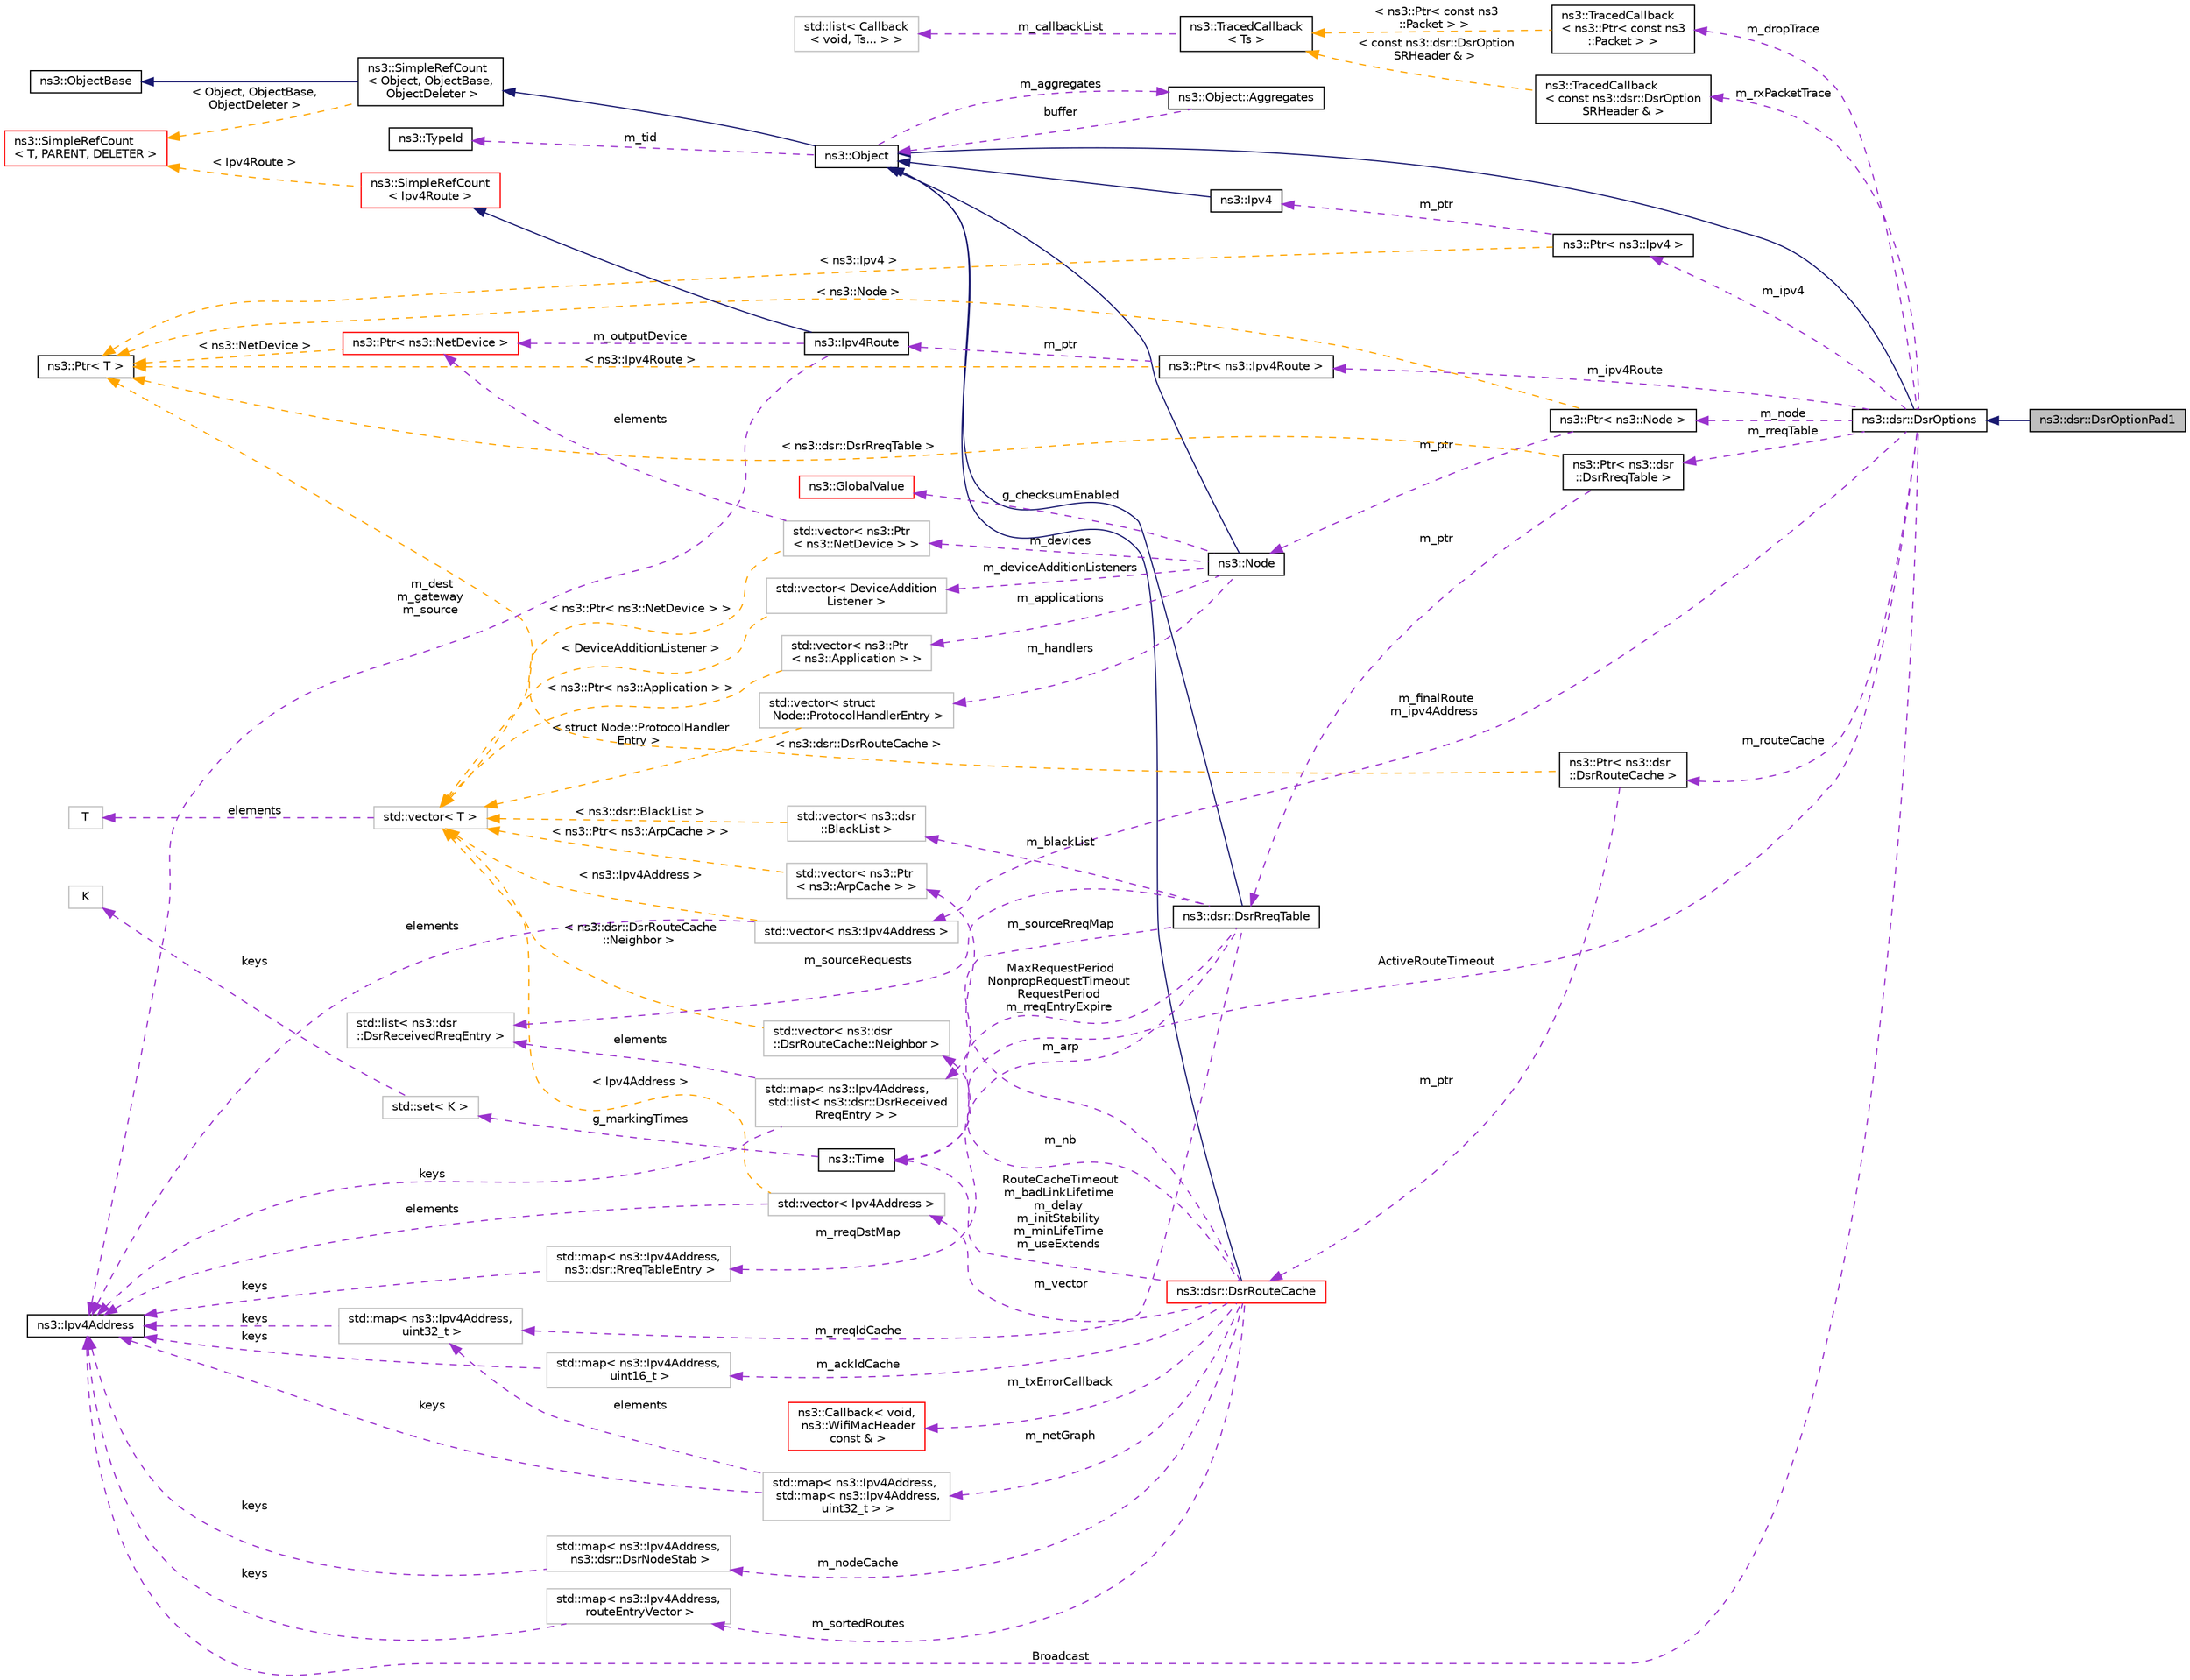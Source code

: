 digraph "ns3::dsr::DsrOptionPad1"
{
 // LATEX_PDF_SIZE
  edge [fontname="Helvetica",fontsize="10",labelfontname="Helvetica",labelfontsize="10"];
  node [fontname="Helvetica",fontsize="10",shape=record];
  rankdir="LR";
  Node1 [label="ns3::dsr::DsrOptionPad1",height=0.2,width=0.4,color="black", fillcolor="grey75", style="filled", fontcolor="black",tooltip="Dsr Option Pad1."];
  Node2 -> Node1 [dir="back",color="midnightblue",fontsize="10",style="solid",fontname="Helvetica"];
  Node2 [label="ns3::dsr::DsrOptions",height=0.2,width=0.4,color="black", fillcolor="white", style="filled",URL="$classns3_1_1dsr_1_1_dsr_options.html",tooltip="Introspection did not find any typical Config paths."];
  Node3 -> Node2 [dir="back",color="midnightblue",fontsize="10",style="solid",fontname="Helvetica"];
  Node3 [label="ns3::Object",height=0.2,width=0.4,color="black", fillcolor="white", style="filled",URL="$classns3_1_1_object.html",tooltip="A base class which provides memory management and object aggregation."];
  Node4 -> Node3 [dir="back",color="midnightblue",fontsize="10",style="solid",fontname="Helvetica"];
  Node4 [label="ns3::SimpleRefCount\l\< Object, ObjectBase,\l ObjectDeleter \>",height=0.2,width=0.4,color="black", fillcolor="white", style="filled",URL="$classns3_1_1_simple_ref_count.html",tooltip=" "];
  Node5 -> Node4 [dir="back",color="midnightblue",fontsize="10",style="solid",fontname="Helvetica"];
  Node5 [label="ns3::ObjectBase",height=0.2,width=0.4,color="black", fillcolor="white", style="filled",URL="$classns3_1_1_object_base.html",tooltip="Anchor the ns-3 type and attribute system."];
  Node6 -> Node4 [dir="back",color="orange",fontsize="10",style="dashed",label=" \< Object, ObjectBase,\l ObjectDeleter \>" ,fontname="Helvetica"];
  Node6 [label="ns3::SimpleRefCount\l\< T, PARENT, DELETER \>",height=0.2,width=0.4,color="red", fillcolor="white", style="filled",URL="$classns3_1_1_simple_ref_count.html",tooltip="A template-based reference counting class."];
  Node8 -> Node3 [dir="back",color="darkorchid3",fontsize="10",style="dashed",label=" m_tid" ,fontname="Helvetica"];
  Node8 [label="ns3::TypeId",height=0.2,width=0.4,color="black", fillcolor="white", style="filled",URL="$classns3_1_1_type_id.html",tooltip="a unique identifier for an interface."];
  Node9 -> Node3 [dir="back",color="darkorchid3",fontsize="10",style="dashed",label=" m_aggregates" ,fontname="Helvetica"];
  Node9 [label="ns3::Object::Aggregates",height=0.2,width=0.4,color="black", fillcolor="white", style="filled",URL="$structns3_1_1_object_1_1_aggregates.html",tooltip="The list of Objects aggregated to this one."];
  Node3 -> Node9 [dir="back",color="darkorchid3",fontsize="10",style="dashed",label=" buffer" ,fontname="Helvetica"];
  Node10 -> Node2 [dir="back",color="darkorchid3",fontsize="10",style="dashed",label=" m_finalRoute\nm_ipv4Address" ,fontname="Helvetica"];
  Node10 [label="std::vector\< ns3::Ipv4Address \>",height=0.2,width=0.4,color="grey75", fillcolor="white", style="filled",tooltip=" "];
  Node11 -> Node10 [dir="back",color="darkorchid3",fontsize="10",style="dashed",label=" elements" ,fontname="Helvetica"];
  Node11 [label="ns3::Ipv4Address",height=0.2,width=0.4,color="black", fillcolor="white", style="filled",URL="$classns3_1_1_ipv4_address.html",tooltip="Ipv4 addresses are stored in host order in this class."];
  Node12 -> Node10 [dir="back",color="orange",fontsize="10",style="dashed",label=" \< ns3::Ipv4Address \>" ,fontname="Helvetica"];
  Node12 [label="std::vector\< T \>",height=0.2,width=0.4,color="grey75", fillcolor="white", style="filled",tooltip=" "];
  Node13 -> Node12 [dir="back",color="darkorchid3",fontsize="10",style="dashed",label=" elements" ,fontname="Helvetica"];
  Node13 [label="T",height=0.2,width=0.4,color="grey75", fillcolor="white", style="filled",tooltip=" "];
  Node14 -> Node2 [dir="back",color="darkorchid3",fontsize="10",style="dashed",label=" m_dropTrace" ,fontname="Helvetica"];
  Node14 [label="ns3::TracedCallback\l\< ns3::Ptr\< const ns3\l::Packet \> \>",height=0.2,width=0.4,color="black", fillcolor="white", style="filled",URL="$classns3_1_1_traced_callback.html",tooltip=" "];
  Node15 -> Node14 [dir="back",color="orange",fontsize="10",style="dashed",label=" \< ns3::Ptr\< const ns3\l::Packet \> \>" ,fontname="Helvetica"];
  Node15 [label="ns3::TracedCallback\l\< Ts \>",height=0.2,width=0.4,color="black", fillcolor="white", style="filled",URL="$classns3_1_1_traced_callback.html",tooltip="Forward calls to a chain of Callback."];
  Node16 -> Node15 [dir="back",color="darkorchid3",fontsize="10",style="dashed",label=" m_callbackList" ,fontname="Helvetica"];
  Node16 [label="std::list\< Callback\l\< void, Ts... \> \>",height=0.2,width=0.4,color="grey75", fillcolor="white", style="filled",tooltip=" "];
  Node25 -> Node2 [dir="back",color="darkorchid3",fontsize="10",style="dashed",label=" m_node" ,fontname="Helvetica"];
  Node25 [label="ns3::Ptr\< ns3::Node \>",height=0.2,width=0.4,color="black", fillcolor="white", style="filled",URL="$classns3_1_1_ptr.html",tooltip=" "];
  Node26 -> Node25 [dir="back",color="darkorchid3",fontsize="10",style="dashed",label=" m_ptr" ,fontname="Helvetica"];
  Node26 [label="ns3::Node",height=0.2,width=0.4,color="black", fillcolor="white", style="filled",URL="$classns3_1_1_node.html",tooltip="A network Node."];
  Node3 -> Node26 [dir="back",color="midnightblue",fontsize="10",style="solid",fontname="Helvetica"];
  Node27 -> Node26 [dir="back",color="darkorchid3",fontsize="10",style="dashed",label=" m_applications" ,fontname="Helvetica"];
  Node27 [label="std::vector\< ns3::Ptr\l\< ns3::Application \> \>",height=0.2,width=0.4,color="grey75", fillcolor="white", style="filled",tooltip=" "];
  Node12 -> Node27 [dir="back",color="orange",fontsize="10",style="dashed",label=" \< ns3::Ptr\< ns3::Application \> \>" ,fontname="Helvetica"];
  Node37 -> Node26 [dir="back",color="darkorchid3",fontsize="10",style="dashed",label=" m_devices" ,fontname="Helvetica"];
  Node37 [label="std::vector\< ns3::Ptr\l\< ns3::NetDevice \> \>",height=0.2,width=0.4,color="grey75", fillcolor="white", style="filled",tooltip=" "];
  Node38 -> Node37 [dir="back",color="darkorchid3",fontsize="10",style="dashed",label=" elements" ,fontname="Helvetica"];
  Node38 [label="ns3::Ptr\< ns3::NetDevice \>",height=0.2,width=0.4,color="red", fillcolor="white", style="filled",URL="$classns3_1_1_ptr.html",tooltip=" "];
  Node22 -> Node38 [dir="back",color="orange",fontsize="10",style="dashed",label=" \< ns3::NetDevice \>" ,fontname="Helvetica"];
  Node22 [label="ns3::Ptr\< T \>",height=0.2,width=0.4,color="black", fillcolor="white", style="filled",URL="$classns3_1_1_ptr.html",tooltip="Smart pointer class similar to boost::intrusive_ptr."];
  Node12 -> Node37 [dir="back",color="orange",fontsize="10",style="dashed",label=" \< ns3::Ptr\< ns3::NetDevice \> \>" ,fontname="Helvetica"];
  Node40 -> Node26 [dir="back",color="darkorchid3",fontsize="10",style="dashed",label=" g_checksumEnabled" ,fontname="Helvetica"];
  Node40 [label="ns3::GlobalValue",height=0.2,width=0.4,color="red", fillcolor="white", style="filled",URL="$classns3_1_1_global_value.html",tooltip="Hold a so-called 'global value'."];
  Node49 -> Node26 [dir="back",color="darkorchid3",fontsize="10",style="dashed",label=" m_handlers" ,fontname="Helvetica"];
  Node49 [label="std::vector\< struct\l Node::ProtocolHandlerEntry \>",height=0.2,width=0.4,color="grey75", fillcolor="white", style="filled",tooltip=" "];
  Node12 -> Node49 [dir="back",color="orange",fontsize="10",style="dashed",label=" \< struct Node::ProtocolHandler\lEntry \>" ,fontname="Helvetica"];
  Node52 -> Node26 [dir="back",color="darkorchid3",fontsize="10",style="dashed",label=" m_deviceAdditionListeners" ,fontname="Helvetica"];
  Node52 [label="std::vector\< DeviceAddition\lListener \>",height=0.2,width=0.4,color="grey75", fillcolor="white", style="filled",tooltip=" "];
  Node12 -> Node52 [dir="back",color="orange",fontsize="10",style="dashed",label=" \< DeviceAdditionListener \>" ,fontname="Helvetica"];
  Node22 -> Node25 [dir="back",color="orange",fontsize="10",style="dashed",label=" \< ns3::Node \>" ,fontname="Helvetica"];
  Node53 -> Node2 [dir="back",color="darkorchid3",fontsize="10",style="dashed",label=" m_rxPacketTrace" ,fontname="Helvetica"];
  Node53 [label="ns3::TracedCallback\l\< const ns3::dsr::DsrOption\lSRHeader & \>",height=0.2,width=0.4,color="black", fillcolor="white", style="filled",URL="$classns3_1_1_traced_callback.html",tooltip=" "];
  Node15 -> Node53 [dir="back",color="orange",fontsize="10",style="dashed",label=" \< const ns3::dsr::DsrOption\lSRHeader & \>" ,fontname="Helvetica"];
  Node34 -> Node2 [dir="back",color="darkorchid3",fontsize="10",style="dashed",label=" ActiveRouteTimeout" ,fontname="Helvetica"];
  Node34 [label="ns3::Time",height=0.2,width=0.4,color="black", fillcolor="white", style="filled",URL="$classns3_1_1_time.html",tooltip="Simulation virtual time values and global simulation resolution."];
  Node35 -> Node34 [dir="back",color="darkorchid3",fontsize="10",style="dashed",label=" g_markingTimes" ,fontname="Helvetica"];
  Node35 [label="std::set\< K \>",height=0.2,width=0.4,color="grey75", fillcolor="white", style="filled",tooltip=" "];
  Node36 -> Node35 [dir="back",color="darkorchid3",fontsize="10",style="dashed",label=" keys" ,fontname="Helvetica"];
  Node36 [label="K",height=0.2,width=0.4,color="grey75", fillcolor="white", style="filled",tooltip=" "];
  Node54 -> Node2 [dir="back",color="darkorchid3",fontsize="10",style="dashed",label=" m_ipv4" ,fontname="Helvetica"];
  Node54 [label="ns3::Ptr\< ns3::Ipv4 \>",height=0.2,width=0.4,color="black", fillcolor="white", style="filled",URL="$classns3_1_1_ptr.html",tooltip=" "];
  Node55 -> Node54 [dir="back",color="darkorchid3",fontsize="10",style="dashed",label=" m_ptr" ,fontname="Helvetica"];
  Node55 [label="ns3::Ipv4",height=0.2,width=0.4,color="black", fillcolor="white", style="filled",URL="$classns3_1_1_ipv4.html",tooltip="Access to the IPv4 forwarding table, interfaces, and configuration."];
  Node3 -> Node55 [dir="back",color="midnightblue",fontsize="10",style="solid",fontname="Helvetica"];
  Node22 -> Node54 [dir="back",color="orange",fontsize="10",style="dashed",label=" \< ns3::Ipv4 \>" ,fontname="Helvetica"];
  Node56 -> Node2 [dir="back",color="darkorchid3",fontsize="10",style="dashed",label=" m_rreqTable" ,fontname="Helvetica"];
  Node56 [label="ns3::Ptr\< ns3::dsr\l::DsrRreqTable \>",height=0.2,width=0.4,color="black", fillcolor="white", style="filled",URL="$classns3_1_1_ptr.html",tooltip=" "];
  Node57 -> Node56 [dir="back",color="darkorchid3",fontsize="10",style="dashed",label=" m_ptr" ,fontname="Helvetica"];
  Node57 [label="ns3::dsr::DsrRreqTable",height=0.2,width=0.4,color="black", fillcolor="white", style="filled",URL="$classns3_1_1dsr_1_1_dsr_rreq_table.html",tooltip="maintain list of DsrRreqTable entry"];
  Node3 -> Node57 [dir="back",color="midnightblue",fontsize="10",style="solid",fontname="Helvetica"];
  Node58 -> Node57 [dir="back",color="darkorchid3",fontsize="10",style="dashed",label=" m_blackList" ,fontname="Helvetica"];
  Node58 [label="std::vector\< ns3::dsr\l::BlackList \>",height=0.2,width=0.4,color="grey75", fillcolor="white", style="filled",tooltip=" "];
  Node12 -> Node58 [dir="back",color="orange",fontsize="10",style="dashed",label=" \< ns3::dsr::BlackList \>" ,fontname="Helvetica"];
  Node60 -> Node57 [dir="back",color="darkorchid3",fontsize="10",style="dashed",label=" m_sourceRreqMap" ,fontname="Helvetica"];
  Node60 [label="std::map\< ns3::Ipv4Address,\l std::list\< ns3::dsr::DsrReceived\lRreqEntry \> \>",height=0.2,width=0.4,color="grey75", fillcolor="white", style="filled",tooltip=" "];
  Node61 -> Node60 [dir="back",color="darkorchid3",fontsize="10",style="dashed",label=" elements" ,fontname="Helvetica"];
  Node61 [label="std::list\< ns3::dsr\l::DsrReceivedRreqEntry \>",height=0.2,width=0.4,color="grey75", fillcolor="white", style="filled",tooltip=" "];
  Node11 -> Node60 [dir="back",color="darkorchid3",fontsize="10",style="dashed",label=" keys" ,fontname="Helvetica"];
  Node61 -> Node57 [dir="back",color="darkorchid3",fontsize="10",style="dashed",label=" m_sourceRequests" ,fontname="Helvetica"];
  Node34 -> Node57 [dir="back",color="darkorchid3",fontsize="10",style="dashed",label=" MaxRequestPeriod\nNonpropRequestTimeout\nRequestPeriod\nm_rreqEntryExpire" ,fontname="Helvetica"];
  Node64 -> Node57 [dir="back",color="darkorchid3",fontsize="10",style="dashed",label=" m_rreqDstMap" ,fontname="Helvetica"];
  Node64 [label="std::map\< ns3::Ipv4Address,\l ns3::dsr::RreqTableEntry \>",height=0.2,width=0.4,color="grey75", fillcolor="white", style="filled",tooltip=" "];
  Node11 -> Node64 [dir="back",color="darkorchid3",fontsize="10",style="dashed",label=" keys" ,fontname="Helvetica"];
  Node66 -> Node57 [dir="back",color="darkorchid3",fontsize="10",style="dashed",label=" m_rreqIdCache" ,fontname="Helvetica"];
  Node66 [label="std::map\< ns3::Ipv4Address,\l uint32_t \>",height=0.2,width=0.4,color="grey75", fillcolor="white", style="filled",tooltip=" "];
  Node11 -> Node66 [dir="back",color="darkorchid3",fontsize="10",style="dashed",label=" keys" ,fontname="Helvetica"];
  Node22 -> Node56 [dir="back",color="orange",fontsize="10",style="dashed",label=" \< ns3::dsr::DsrRreqTable \>" ,fontname="Helvetica"];
  Node11 -> Node2 [dir="back",color="darkorchid3",fontsize="10",style="dashed",label=" Broadcast" ,fontname="Helvetica"];
  Node67 -> Node2 [dir="back",color="darkorchid3",fontsize="10",style="dashed",label=" m_ipv4Route" ,fontname="Helvetica"];
  Node67 [label="ns3::Ptr\< ns3::Ipv4Route \>",height=0.2,width=0.4,color="black", fillcolor="white", style="filled",URL="$classns3_1_1_ptr.html",tooltip=" "];
  Node68 -> Node67 [dir="back",color="darkorchid3",fontsize="10",style="dashed",label=" m_ptr" ,fontname="Helvetica"];
  Node68 [label="ns3::Ipv4Route",height=0.2,width=0.4,color="black", fillcolor="white", style="filled",URL="$classns3_1_1_ipv4_route.html",tooltip="IPv4 route cache entry (similar to Linux struct rtable)"];
  Node69 -> Node68 [dir="back",color="midnightblue",fontsize="10",style="solid",fontname="Helvetica"];
  Node69 [label="ns3::SimpleRefCount\l\< Ipv4Route \>",height=0.2,width=0.4,color="red", fillcolor="white", style="filled",URL="$classns3_1_1_simple_ref_count.html",tooltip=" "];
  Node6 -> Node69 [dir="back",color="orange",fontsize="10",style="dashed",label=" \< Ipv4Route \>" ,fontname="Helvetica"];
  Node38 -> Node68 [dir="back",color="darkorchid3",fontsize="10",style="dashed",label=" m_outputDevice" ,fontname="Helvetica"];
  Node11 -> Node68 [dir="back",color="darkorchid3",fontsize="10",style="dashed",label=" m_dest\nm_gateway\nm_source" ,fontname="Helvetica"];
  Node22 -> Node67 [dir="back",color="orange",fontsize="10",style="dashed",label=" \< ns3::Ipv4Route \>" ,fontname="Helvetica"];
  Node70 -> Node2 [dir="back",color="darkorchid3",fontsize="10",style="dashed",label=" m_routeCache" ,fontname="Helvetica"];
  Node70 [label="ns3::Ptr\< ns3::dsr\l::DsrRouteCache \>",height=0.2,width=0.4,color="black", fillcolor="white", style="filled",URL="$classns3_1_1_ptr.html",tooltip=" "];
  Node71 -> Node70 [dir="back",color="darkorchid3",fontsize="10",style="dashed",label=" m_ptr" ,fontname="Helvetica"];
  Node71 [label="ns3::dsr::DsrRouteCache",height=0.2,width=0.4,color="red", fillcolor="white", style="filled",URL="$classns3_1_1dsr_1_1_dsr_route_cache.html",tooltip="DSR route request queue Since DSR is an on demand routing we queue requests while looking for route."];
  Node3 -> Node71 [dir="back",color="midnightblue",fontsize="10",style="solid",fontname="Helvetica"];
  Node72 -> Node71 [dir="back",color="darkorchid3",fontsize="10",style="dashed",label=" m_sortedRoutes" ,fontname="Helvetica"];
  Node72 [label="std::map\< ns3::Ipv4Address,\l routeEntryVector \>",height=0.2,width=0.4,color="grey75", fillcolor="white", style="filled",tooltip=" "];
  Node11 -> Node72 [dir="back",color="darkorchid3",fontsize="10",style="dashed",label=" keys" ,fontname="Helvetica"];
  Node73 -> Node71 [dir="back",color="darkorchid3",fontsize="10",style="dashed",label=" m_arp" ,fontname="Helvetica"];
  Node73 [label="std::vector\< ns3::Ptr\l\< ns3::ArpCache \> \>",height=0.2,width=0.4,color="grey75", fillcolor="white", style="filled",tooltip=" "];
  Node12 -> Node73 [dir="back",color="orange",fontsize="10",style="dashed",label=" \< ns3::Ptr\< ns3::ArpCache \> \>" ,fontname="Helvetica"];
  Node145 -> Node71 [dir="back",color="darkorchid3",fontsize="10",style="dashed",label=" m_nodeCache" ,fontname="Helvetica"];
  Node145 [label="std::map\< ns3::Ipv4Address,\l ns3::dsr::DsrNodeStab \>",height=0.2,width=0.4,color="grey75", fillcolor="white", style="filled",tooltip=" "];
  Node11 -> Node145 [dir="back",color="darkorchid3",fontsize="10",style="dashed",label=" keys" ,fontname="Helvetica"];
  Node147 -> Node71 [dir="back",color="darkorchid3",fontsize="10",style="dashed",label=" m_ackIdCache" ,fontname="Helvetica"];
  Node147 [label="std::map\< ns3::Ipv4Address,\l uint16_t \>",height=0.2,width=0.4,color="grey75", fillcolor="white", style="filled",tooltip=" "];
  Node11 -> Node147 [dir="back",color="darkorchid3",fontsize="10",style="dashed",label=" keys" ,fontname="Helvetica"];
  Node148 -> Node71 [dir="back",color="darkorchid3",fontsize="10",style="dashed",label=" m_nb" ,fontname="Helvetica"];
  Node148 [label="std::vector\< ns3::dsr\l::DsrRouteCache::Neighbor \>",height=0.2,width=0.4,color="grey75", fillcolor="white", style="filled",tooltip=" "];
  Node12 -> Node148 [dir="back",color="orange",fontsize="10",style="dashed",label=" \< ns3::dsr::DsrRouteCache\l::Neighbor \>" ,fontname="Helvetica"];
  Node151 -> Node71 [dir="back",color="darkorchid3",fontsize="10",style="dashed",label=" m_txErrorCallback" ,fontname="Helvetica"];
  Node151 [label="ns3::Callback\< void,\l ns3::WifiMacHeader\l const & \>",height=0.2,width=0.4,color="red", fillcolor="white", style="filled",URL="$classns3_1_1_callback.html",tooltip=" "];
  Node152 -> Node71 [dir="back",color="darkorchid3",fontsize="10",style="dashed",label=" m_netGraph" ,fontname="Helvetica"];
  Node152 [label="std::map\< ns3::Ipv4Address,\l std::map\< ns3::Ipv4Address,\l uint32_t \> \>",height=0.2,width=0.4,color="grey75", fillcolor="white", style="filled",tooltip=" "];
  Node11 -> Node152 [dir="back",color="darkorchid3",fontsize="10",style="dashed",label=" keys" ,fontname="Helvetica"];
  Node66 -> Node152 [dir="back",color="darkorchid3",fontsize="10",style="dashed",label=" elements" ,fontname="Helvetica"];
  Node34 -> Node71 [dir="back",color="darkorchid3",fontsize="10",style="dashed",label=" RouteCacheTimeout\nm_badLinkLifetime\nm_delay\nm_initStability\nm_minLifeTime\nm_useExtends" ,fontname="Helvetica"];
  Node153 -> Node71 [dir="back",color="darkorchid3",fontsize="10",style="dashed",label=" m_vector" ,fontname="Helvetica"];
  Node153 [label="std::vector\< Ipv4Address \>",height=0.2,width=0.4,color="grey75", fillcolor="white", style="filled",tooltip=" "];
  Node11 -> Node153 [dir="back",color="darkorchid3",fontsize="10",style="dashed",label=" elements" ,fontname="Helvetica"];
  Node12 -> Node153 [dir="back",color="orange",fontsize="10",style="dashed",label=" \< Ipv4Address \>" ,fontname="Helvetica"];
  Node22 -> Node70 [dir="back",color="orange",fontsize="10",style="dashed",label=" \< ns3::dsr::DsrRouteCache \>" ,fontname="Helvetica"];
}
